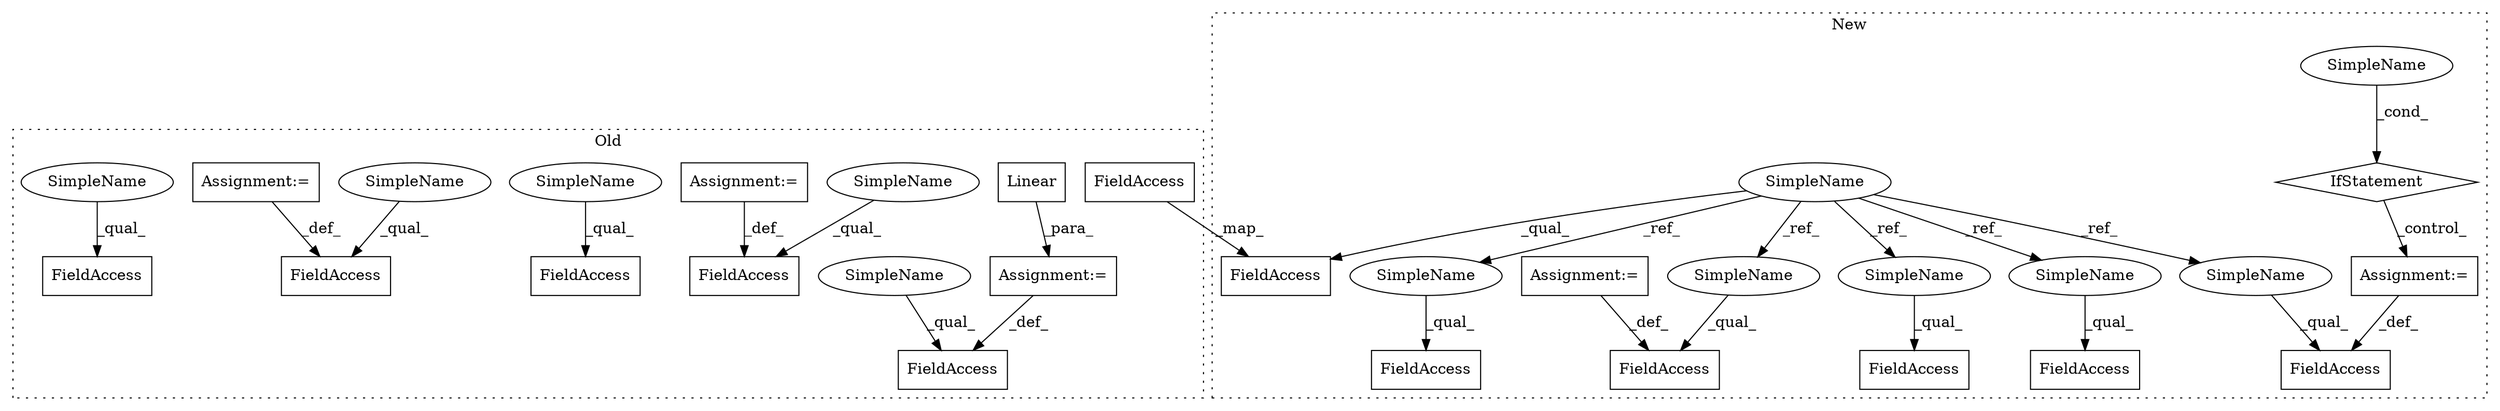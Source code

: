 digraph G {
subgraph cluster0 {
1 [label="Linear" a="32" s="797,849" l="7,1" shape="box"];
6 [label="FieldAccess" a="22" s="763" l="16" shape="box"];
7 [label="Assignment:=" a="7" s="779" l="1" shape="box"];
10 [label="FieldAccess" a="22" s="628" l="12" shape="box"];
11 [label="Assignment:=" a="7" s="640" l="1" shape="box"];
12 [label="FieldAccess" a="22" s="659" l="12" shape="box"];
13 [label="Assignment:=" a="7" s="671" l="1" shape="box"];
14 [label="FieldAccess" a="22" s="727" l="12" shape="box"];
17 [label="FieldAccess" a="22" s="521" l="14" shape="box"];
19 [label="FieldAccess" a="22" s="449" l="6" shape="box"];
27 [label="SimpleName" a="42" s="763" l="4" shape="ellipse"];
28 [label="SimpleName" a="42" s="521" l="4" shape="ellipse"];
29 [label="SimpleName" a="42" s="628" l="4" shape="ellipse"];
30 [label="SimpleName" a="42" s="659" l="4" shape="ellipse"];
31 [label="SimpleName" a="42" s="727" l="4" shape="ellipse"];
label = "Old";
style="dotted";
}
subgraph cluster1 {
2 [label="IfStatement" a="25" s="3463,3486" l="4,2" shape="diamond"];
3 [label="Assignment:=" a="7" s="3516" l="1" shape="box"];
4 [label="FieldAccess" a="22" s="3496" l="20" shape="box"];
5 [label="SimpleName" a="42" s="" l="" shape="ellipse"];
8 [label="SimpleName" a="42" s="2941" l="4" shape="ellipse"];
9 [label="FieldAccess" a="22" s="3258" l="13" shape="box"];
15 [label="Assignment:=" a="7" s="3271" l="1" shape="box"];
16 [label="FieldAccess" a="22" s="3305" l="12" shape="box"];
18 [label="FieldAccess" a="22" s="3334" l="9" shape="box"];
20 [label="FieldAccess" a="22" s="3138" l="13" shape="box"];
21 [label="FieldAccess" a="22" s="3281" l="14" shape="box"];
22 [label="SimpleName" a="42" s="3305" l="4" shape="ellipse"];
23 [label="SimpleName" a="42" s="3258" l="4" shape="ellipse"];
24 [label="SimpleName" a="42" s="3281" l="4" shape="ellipse"];
25 [label="SimpleName" a="42" s="3138" l="4" shape="ellipse"];
26 [label="SimpleName" a="42" s="3496" l="4" shape="ellipse"];
label = "New";
style="dotted";
}
1 -> 7 [label="_para_"];
2 -> 3 [label="_control_"];
3 -> 4 [label="_def_"];
5 -> 2 [label="_cond_"];
7 -> 6 [label="_def_"];
8 -> 18 [label="_qual_"];
8 -> 25 [label="_ref_"];
8 -> 24 [label="_ref_"];
8 -> 22 [label="_ref_"];
8 -> 26 [label="_ref_"];
8 -> 23 [label="_ref_"];
11 -> 10 [label="_def_"];
13 -> 12 [label="_def_"];
15 -> 9 [label="_def_"];
19 -> 18 [label="_map_"];
22 -> 16 [label="_qual_"];
23 -> 9 [label="_qual_"];
24 -> 21 [label="_qual_"];
25 -> 20 [label="_qual_"];
26 -> 4 [label="_qual_"];
27 -> 6 [label="_qual_"];
28 -> 17 [label="_qual_"];
29 -> 10 [label="_qual_"];
30 -> 12 [label="_qual_"];
31 -> 14 [label="_qual_"];
}